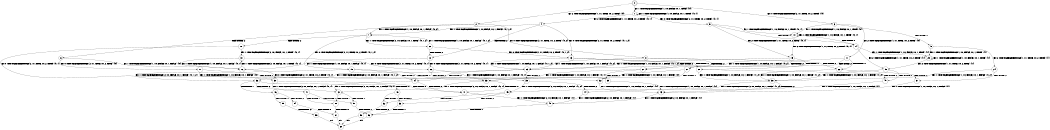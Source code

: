 digraph BCG {
size = "7, 10.5";
center = TRUE;
node [shape = circle];
0 [peripheries = 2];
0 -> 1 [label = "EX !1 !ATOMIC_EXCH_BRANCH (1, +0, FALSE, +0, 1, TRUE) !{0}"];
0 -> 2 [label = "EX !2 !ATOMIC_EXCH_BRANCH (1, +1, TRUE, +0, 2, TRUE) !{0}"];
0 -> 3 [label = "EX !0 !ATOMIC_EXCH_BRANCH (2, +1, TRUE, +0, 2, TRUE) !{0}"];
1 -> 4 [label = "EX !2 !ATOMIC_EXCH_BRANCH (1, +1, TRUE, +0, 2, TRUE) !{0, 1}"];
1 -> 5 [label = "EX !0 !ATOMIC_EXCH_BRANCH (2, +1, TRUE, +0, 2, TRUE) !{0, 1}"];
1 -> 1 [label = "EX !1 !ATOMIC_EXCH_BRANCH (1, +0, FALSE, +0, 1, TRUE) !{0, 1}"];
2 -> 6 [label = "TERMINATE !2"];
2 -> 7 [label = "EX !1 !ATOMIC_EXCH_BRANCH (1, +0, FALSE, +0, 1, FALSE) !{0, 2}"];
2 -> 8 [label = "EX !0 !ATOMIC_EXCH_BRANCH (2, +1, TRUE, +0, 2, TRUE) !{0, 2}"];
3 -> 9 [label = "TERMINATE !0"];
3 -> 10 [label = "EX !1 !ATOMIC_EXCH_BRANCH (1, +0, FALSE, +0, 1, TRUE) !{0}"];
3 -> 11 [label = "EX !2 !ATOMIC_EXCH_BRANCH (1, +1, TRUE, +0, 2, TRUE) !{0}"];
4 -> 12 [label = "TERMINATE !2"];
4 -> 13 [label = "EX !0 !ATOMIC_EXCH_BRANCH (2, +1, TRUE, +0, 2, TRUE) !{0, 1, 2}"];
4 -> 7 [label = "EX !1 !ATOMIC_EXCH_BRANCH (1, +0, FALSE, +0, 1, FALSE) !{0, 1, 2}"];
5 -> 14 [label = "TERMINATE !0"];
5 -> 15 [label = "EX !2 !ATOMIC_EXCH_BRANCH (1, +1, TRUE, +0, 2, TRUE) !{0, 1}"];
5 -> 10 [label = "EX !1 !ATOMIC_EXCH_BRANCH (1, +0, FALSE, +0, 1, TRUE) !{0, 1}"];
6 -> 16 [label = "EX !1 !ATOMIC_EXCH_BRANCH (1, +0, FALSE, +0, 1, FALSE) !{0}"];
6 -> 17 [label = "EX !0 !ATOMIC_EXCH_BRANCH (2, +1, TRUE, +0, 2, TRUE) !{0}"];
7 -> 18 [label = "TERMINATE !2"];
7 -> 19 [label = "EX !0 !ATOMIC_EXCH_BRANCH (2, +1, TRUE, +0, 2, TRUE) !{0, 1, 2}"];
7 -> 20 [label = "EX !1 !ATOMIC_EXCH_BRANCH (2, +0, FALSE, +0, 1, TRUE) !{0, 1, 2}"];
8 -> 21 [label = "TERMINATE !2"];
8 -> 22 [label = "TERMINATE !0"];
8 -> 23 [label = "EX !1 !ATOMIC_EXCH_BRANCH (1, +0, FALSE, +0, 1, FALSE) !{0, 2}"];
9 -> 24 [label = "EX !2 !ATOMIC_EXCH_BRANCH (1, +1, TRUE, +0, 2, TRUE) !{1}"];
9 -> 25 [label = "EX !1 !ATOMIC_EXCH_BRANCH (1, +0, FALSE, +0, 1, TRUE) !{1}"];
10 -> 14 [label = "TERMINATE !0"];
10 -> 15 [label = "EX !2 !ATOMIC_EXCH_BRANCH (1, +1, TRUE, +0, 2, TRUE) !{0, 1}"];
10 -> 10 [label = "EX !1 !ATOMIC_EXCH_BRANCH (1, +0, FALSE, +0, 1, TRUE) !{0, 1}"];
11 -> 21 [label = "TERMINATE !2"];
11 -> 22 [label = "TERMINATE !0"];
11 -> 23 [label = "EX !1 !ATOMIC_EXCH_BRANCH (1, +0, FALSE, +0, 1, FALSE) !{0, 2}"];
12 -> 26 [label = "EX !0 !ATOMIC_EXCH_BRANCH (2, +1, TRUE, +0, 2, TRUE) !{0, 1}"];
12 -> 16 [label = "EX !1 !ATOMIC_EXCH_BRANCH (1, +0, FALSE, +0, 1, FALSE) !{0, 1}"];
13 -> 27 [label = "TERMINATE !2"];
13 -> 28 [label = "TERMINATE !0"];
13 -> 23 [label = "EX !1 !ATOMIC_EXCH_BRANCH (1, +0, FALSE, +0, 1, FALSE) !{0, 1, 2}"];
14 -> 29 [label = "EX !2 !ATOMIC_EXCH_BRANCH (1, +1, TRUE, +0, 2, TRUE) !{1}"];
14 -> 25 [label = "EX !1 !ATOMIC_EXCH_BRANCH (1, +0, FALSE, +0, 1, TRUE) !{1}"];
15 -> 27 [label = "TERMINATE !2"];
15 -> 28 [label = "TERMINATE !0"];
15 -> 23 [label = "EX !1 !ATOMIC_EXCH_BRANCH (1, +0, FALSE, +0, 1, FALSE) !{0, 1, 2}"];
16 -> 30 [label = "EX !0 !ATOMIC_EXCH_BRANCH (2, +1, TRUE, +0, 2, TRUE) !{0, 1}"];
16 -> 31 [label = "EX !1 !ATOMIC_EXCH_BRANCH (2, +0, FALSE, +0, 1, TRUE) !{0, 1}"];
17 -> 32 [label = "TERMINATE !0"];
17 -> 33 [label = "EX !1 !ATOMIC_EXCH_BRANCH (1, +0, FALSE, +0, 1, FALSE) !{0}"];
18 -> 30 [label = "EX !0 !ATOMIC_EXCH_BRANCH (2, +1, TRUE, +0, 2, TRUE) !{0, 1}"];
18 -> 31 [label = "EX !1 !ATOMIC_EXCH_BRANCH (2, +0, FALSE, +0, 1, TRUE) !{0, 1}"];
19 -> 34 [label = "TERMINATE !2"];
19 -> 35 [label = "TERMINATE !0"];
19 -> 36 [label = "EX !1 !ATOMIC_EXCH_BRANCH (2, +0, FALSE, +0, 1, FALSE) !{0, 1, 2}"];
20 -> 12 [label = "TERMINATE !2"];
20 -> 13 [label = "EX !0 !ATOMIC_EXCH_BRANCH (2, +1, TRUE, +0, 2, TRUE) !{0, 1, 2}"];
20 -> 7 [label = "EX !1 !ATOMIC_EXCH_BRANCH (1, +0, FALSE, +0, 1, FALSE) !{0, 1, 2}"];
21 -> 32 [label = "TERMINATE !0"];
21 -> 33 [label = "EX !1 !ATOMIC_EXCH_BRANCH (1, +0, FALSE, +0, 1, FALSE) !{0}"];
22 -> 37 [label = "TERMINATE !2"];
22 -> 38 [label = "EX !1 !ATOMIC_EXCH_BRANCH (1, +0, FALSE, +0, 1, FALSE) !{1, 2}"];
23 -> 34 [label = "TERMINATE !2"];
23 -> 35 [label = "TERMINATE !0"];
23 -> 36 [label = "EX !1 !ATOMIC_EXCH_BRANCH (2, +0, FALSE, +0, 1, FALSE) !{0, 1, 2}"];
24 -> 37 [label = "TERMINATE !2"];
24 -> 38 [label = "EX !1 !ATOMIC_EXCH_BRANCH (1, +0, FALSE, +0, 1, FALSE) !{1, 2}"];
25 -> 29 [label = "EX !2 !ATOMIC_EXCH_BRANCH (1, +1, TRUE, +0, 2, TRUE) !{1}"];
25 -> 25 [label = "EX !1 !ATOMIC_EXCH_BRANCH (1, +0, FALSE, +0, 1, TRUE) !{1}"];
26 -> 39 [label = "TERMINATE !0"];
26 -> 33 [label = "EX !1 !ATOMIC_EXCH_BRANCH (1, +0, FALSE, +0, 1, FALSE) !{0, 1}"];
27 -> 39 [label = "TERMINATE !0"];
27 -> 33 [label = "EX !1 !ATOMIC_EXCH_BRANCH (1, +0, FALSE, +0, 1, FALSE) !{0, 1}"];
28 -> 40 [label = "TERMINATE !2"];
28 -> 38 [label = "EX !1 !ATOMIC_EXCH_BRANCH (1, +0, FALSE, +0, 1, FALSE) !{1, 2}"];
29 -> 40 [label = "TERMINATE !2"];
29 -> 38 [label = "EX !1 !ATOMIC_EXCH_BRANCH (1, +0, FALSE, +0, 1, FALSE) !{1, 2}"];
30 -> 41 [label = "TERMINATE !0"];
30 -> 42 [label = "EX !1 !ATOMIC_EXCH_BRANCH (2, +0, FALSE, +0, 1, FALSE) !{0, 1}"];
31 -> 26 [label = "EX !0 !ATOMIC_EXCH_BRANCH (2, +1, TRUE, +0, 2, TRUE) !{0, 1}"];
31 -> 16 [label = "EX !1 !ATOMIC_EXCH_BRANCH (1, +0, FALSE, +0, 1, FALSE) !{0, 1}"];
32 -> 43 [label = "EX !1 !ATOMIC_EXCH_BRANCH (1, +0, FALSE, +0, 1, FALSE) !{1}"];
33 -> 41 [label = "TERMINATE !0"];
33 -> 42 [label = "EX !1 !ATOMIC_EXCH_BRANCH (2, +0, FALSE, +0, 1, FALSE) !{0, 1}"];
34 -> 41 [label = "TERMINATE !0"];
34 -> 42 [label = "EX !1 !ATOMIC_EXCH_BRANCH (2, +0, FALSE, +0, 1, FALSE) !{0, 1}"];
35 -> 44 [label = "TERMINATE !2"];
35 -> 45 [label = "EX !1 !ATOMIC_EXCH_BRANCH (2, +0, FALSE, +0, 1, FALSE) !{1, 2}"];
36 -> 46 [label = "TERMINATE !1"];
36 -> 47 [label = "TERMINATE !2"];
36 -> 48 [label = "TERMINATE !0"];
37 -> 43 [label = "EX !1 !ATOMIC_EXCH_BRANCH (1, +0, FALSE, +0, 1, FALSE) !{1}"];
38 -> 44 [label = "TERMINATE !2"];
38 -> 45 [label = "EX !1 !ATOMIC_EXCH_BRANCH (2, +0, FALSE, +0, 1, FALSE) !{1, 2}"];
39 -> 43 [label = "EX !1 !ATOMIC_EXCH_BRANCH (1, +0, FALSE, +0, 1, FALSE) !{1}"];
40 -> 43 [label = "EX !1 !ATOMIC_EXCH_BRANCH (1, +0, FALSE, +0, 1, FALSE) !{1}"];
41 -> 49 [label = "EX !1 !ATOMIC_EXCH_BRANCH (2, +0, FALSE, +0, 1, FALSE) !{1}"];
42 -> 50 [label = "TERMINATE !1"];
42 -> 51 [label = "TERMINATE !0"];
43 -> 49 [label = "EX !1 !ATOMIC_EXCH_BRANCH (2, +0, FALSE, +0, 1, FALSE) !{1}"];
44 -> 49 [label = "EX !1 !ATOMIC_EXCH_BRANCH (2, +0, FALSE, +0, 1, FALSE) !{1}"];
45 -> 52 [label = "TERMINATE !1"];
45 -> 53 [label = "TERMINATE !2"];
46 -> 54 [label = "TERMINATE !2"];
46 -> 55 [label = "TERMINATE !0"];
47 -> 50 [label = "TERMINATE !1"];
47 -> 51 [label = "TERMINATE !0"];
48 -> 52 [label = "TERMINATE !1"];
48 -> 53 [label = "TERMINATE !2"];
49 -> 56 [label = "TERMINATE !1"];
50 -> 57 [label = "TERMINATE !0"];
51 -> 56 [label = "TERMINATE !1"];
52 -> 58 [label = "TERMINATE !2"];
53 -> 56 [label = "TERMINATE !1"];
54 -> 57 [label = "TERMINATE !0"];
55 -> 59 [label = "TERMINATE !2"];
56 -> 60 [label = "exit"];
57 -> 60 [label = "exit"];
58 -> 60 [label = "exit"];
59 -> 60 [label = "exit"];
}
